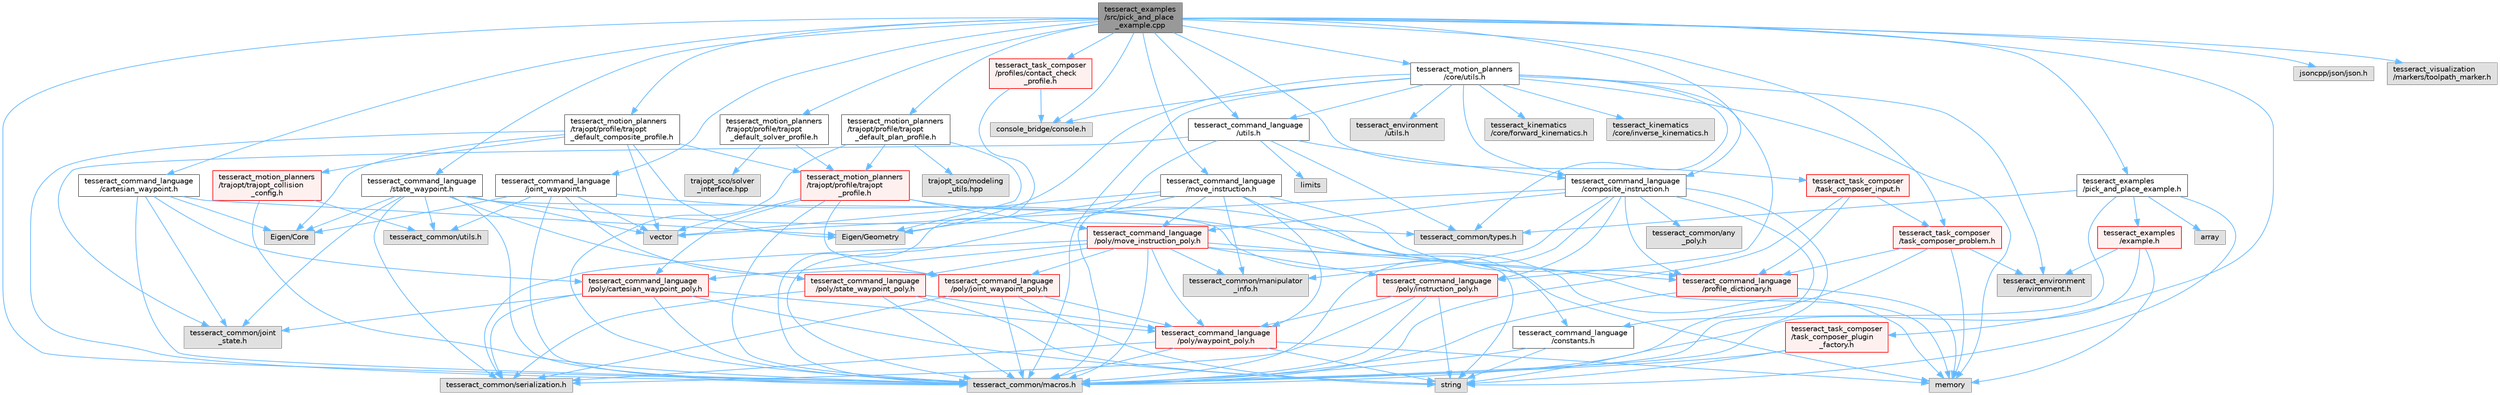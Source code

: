 digraph "tesseract_examples/src/pick_and_place_example.cpp"
{
 // LATEX_PDF_SIZE
  bgcolor="transparent";
  edge [fontname=Helvetica,fontsize=10,labelfontname=Helvetica,labelfontsize=10];
  node [fontname=Helvetica,fontsize=10,shape=box,height=0.2,width=0.4];
  Node1 [label="tesseract_examples\l/src/pick_and_place\l_example.cpp",height=0.2,width=0.4,color="gray40", fillcolor="grey60", style="filled", fontcolor="black",tooltip="Pick and place implementation."];
  Node1 -> Node2 [color="steelblue1",style="solid"];
  Node2 [label="tesseract_common/macros.h",height=0.2,width=0.4,color="grey60", fillcolor="#E0E0E0", style="filled",tooltip=" "];
  Node1 -> Node3 [color="steelblue1",style="solid"];
  Node3 [label="jsoncpp/json/json.h",height=0.2,width=0.4,color="grey60", fillcolor="#E0E0E0", style="filled",tooltip=" "];
  Node1 -> Node4 [color="steelblue1",style="solid"];
  Node4 [label="console_bridge/console.h",height=0.2,width=0.4,color="grey60", fillcolor="#E0E0E0", style="filled",tooltip=" "];
  Node1 -> Node5 [color="steelblue1",style="solid"];
  Node5 [label="tesseract_examples\l/pick_and_place_example.h",height=0.2,width=0.4,color="grey40", fillcolor="white", style="filled",URL="$d2/dab/pick__and__place__example_8h.html",tooltip="An example of a robot picking up a box and placing it on a shelf."];
  Node5 -> Node2 [color="steelblue1",style="solid"];
  Node5 -> Node6 [color="steelblue1",style="solid"];
  Node6 [label="string",height=0.2,width=0.4,color="grey60", fillcolor="#E0E0E0", style="filled",tooltip=" "];
  Node5 -> Node7 [color="steelblue1",style="solid"];
  Node7 [label="array",height=0.2,width=0.4,color="grey60", fillcolor="#E0E0E0", style="filled",tooltip=" "];
  Node5 -> Node8 [color="steelblue1",style="solid"];
  Node8 [label="tesseract_common/types.h",height=0.2,width=0.4,color="grey60", fillcolor="#E0E0E0", style="filled",tooltip=" "];
  Node5 -> Node9 [color="steelblue1",style="solid"];
  Node9 [label="tesseract_examples\l/example.h",height=0.2,width=0.4,color="red", fillcolor="#FFF0F0", style="filled",URL="$df/d24/example_8h.html",tooltip=" "];
  Node9 -> Node2 [color="steelblue1",style="solid"];
  Node9 -> Node10 [color="steelblue1",style="solid"];
  Node10 [label="memory",height=0.2,width=0.4,color="grey60", fillcolor="#E0E0E0", style="filled",tooltip=" "];
  Node9 -> Node11 [color="steelblue1",style="solid"];
  Node11 [label="tesseract_environment\l/environment.h",height=0.2,width=0.4,color="grey60", fillcolor="#E0E0E0", style="filled",tooltip=" "];
  Node1 -> Node13 [color="steelblue1",style="solid"];
  Node13 [label="tesseract_motion_planners\l/trajopt/profile/trajopt\l_default_plan_profile.h",height=0.2,width=0.4,color="grey40", fillcolor="white", style="filled",URL="$d9/da2/trajopt__default__plan__profile_8h.html",tooltip=" "];
  Node13 -> Node2 [color="steelblue1",style="solid"];
  Node13 -> Node14 [color="steelblue1",style="solid"];
  Node14 [label="trajopt_sco/modeling\l_utils.hpp",height=0.2,width=0.4,color="grey60", fillcolor="#E0E0E0", style="filled",tooltip=" "];
  Node13 -> Node15 [color="steelblue1",style="solid"];
  Node15 [label="Eigen/Geometry",height=0.2,width=0.4,color="grey60", fillcolor="#E0E0E0", style="filled",tooltip=" "];
  Node13 -> Node16 [color="steelblue1",style="solid"];
  Node16 [label="tesseract_motion_planners\l/trajopt/profile/trajopt\l_profile.h",height=0.2,width=0.4,color="red", fillcolor="#FFF0F0", style="filled",URL="$d4/d0d/trajopt__profile_8h.html",tooltip=" "];
  Node16 -> Node2 [color="steelblue1",style="solid"];
  Node16 -> Node18 [color="steelblue1",style="solid"];
  Node18 [label="vector",height=0.2,width=0.4,color="grey60", fillcolor="#E0E0E0", style="filled",tooltip=" "];
  Node16 -> Node10 [color="steelblue1",style="solid"];
  Node16 -> Node19 [color="steelblue1",style="solid"];
  Node19 [label="tesseract_command_language\l/poly/move_instruction_poly.h",height=0.2,width=0.4,color="red", fillcolor="#FFF0F0", style="filled",URL="$dc/df1/move__instruction__poly_8h.html",tooltip="The move instruction interface."];
  Node19 -> Node2 [color="steelblue1",style="solid"];
  Node19 -> Node6 [color="steelblue1",style="solid"];
  Node19 -> Node24 [color="steelblue1",style="solid"];
  Node24 [label="tesseract_command_language\l/poly/instruction_poly.h",height=0.2,width=0.4,color="red", fillcolor="#FFF0F0", style="filled",URL="$d1/db1/instruction__poly_8h.html",tooltip=" "];
  Node24 -> Node2 [color="steelblue1",style="solid"];
  Node24 -> Node6 [color="steelblue1",style="solid"];
  Node24 -> Node25 [color="steelblue1",style="solid"];
  Node25 [label="tesseract_command_language\l/poly/waypoint_poly.h",height=0.2,width=0.4,color="red", fillcolor="#FFF0F0", style="filled",URL="$d3/dc4/waypoint__poly_8h.html",tooltip=" "];
  Node25 -> Node2 [color="steelblue1",style="solid"];
  Node25 -> Node10 [color="steelblue1",style="solid"];
  Node25 -> Node6 [color="steelblue1",style="solid"];
  Node25 -> Node27 [color="steelblue1",style="solid"];
  Node27 [label="tesseract_common/serialization.h",height=0.2,width=0.4,color="grey60", fillcolor="#E0E0E0", style="filled",tooltip=" "];
  Node24 -> Node27 [color="steelblue1",style="solid"];
  Node19 -> Node29 [color="steelblue1",style="solid"];
  Node29 [label="tesseract_command_language\l/poly/cartesian_waypoint_poly.h",height=0.2,width=0.4,color="red", fillcolor="#FFF0F0", style="filled",URL="$d7/df9/cartesian__waypoint__poly_8h.html",tooltip="The cartesian waypoint interface."];
  Node29 -> Node2 [color="steelblue1",style="solid"];
  Node29 -> Node6 [color="steelblue1",style="solid"];
  Node29 -> Node25 [color="steelblue1",style="solid"];
  Node29 -> Node30 [color="steelblue1",style="solid"];
  Node30 [label="tesseract_common/joint\l_state.h",height=0.2,width=0.4,color="grey60", fillcolor="#E0E0E0", style="filled",tooltip=" "];
  Node29 -> Node27 [color="steelblue1",style="solid"];
  Node19 -> Node31 [color="steelblue1",style="solid"];
  Node31 [label="tesseract_command_language\l/poly/joint_waypoint_poly.h",height=0.2,width=0.4,color="red", fillcolor="#FFF0F0", style="filled",URL="$d1/d66/joint__waypoint__poly_8h.html",tooltip="The joint waypoint interface."];
  Node31 -> Node2 [color="steelblue1",style="solid"];
  Node31 -> Node6 [color="steelblue1",style="solid"];
  Node31 -> Node25 [color="steelblue1",style="solid"];
  Node31 -> Node27 [color="steelblue1",style="solid"];
  Node19 -> Node32 [color="steelblue1",style="solid"];
  Node32 [label="tesseract_command_language\l/poly/state_waypoint_poly.h",height=0.2,width=0.4,color="red", fillcolor="#FFF0F0", style="filled",URL="$d7/d22/state__waypoint__poly_8h.html",tooltip="The state waypoint interface."];
  Node32 -> Node2 [color="steelblue1",style="solid"];
  Node32 -> Node6 [color="steelblue1",style="solid"];
  Node32 -> Node25 [color="steelblue1",style="solid"];
  Node32 -> Node27 [color="steelblue1",style="solid"];
  Node19 -> Node25 [color="steelblue1",style="solid"];
  Node19 -> Node33 [color="steelblue1",style="solid"];
  Node33 [label="tesseract_command_language\l/profile_dictionary.h",height=0.2,width=0.4,color="red", fillcolor="#FFF0F0", style="filled",URL="$dd/dd6/profile__dictionary_8h.html",tooltip="This is a profile dictionary for storing all profiles."];
  Node33 -> Node2 [color="steelblue1",style="solid"];
  Node33 -> Node10 [color="steelblue1",style="solid"];
  Node19 -> Node39 [color="steelblue1",style="solid"];
  Node39 [label="tesseract_common/manipulator\l_info.h",height=0.2,width=0.4,color="grey60", fillcolor="#E0E0E0", style="filled",tooltip=" "];
  Node19 -> Node27 [color="steelblue1",style="solid"];
  Node16 -> Node29 [color="steelblue1",style="solid"];
  Node16 -> Node31 [color="steelblue1",style="solid"];
  Node1 -> Node40 [color="steelblue1",style="solid"];
  Node40 [label="tesseract_motion_planners\l/trajopt/profile/trajopt\l_default_composite_profile.h",height=0.2,width=0.4,color="grey40", fillcolor="white", style="filled",URL="$d8/d8f/trajopt__default__composite__profile_8h.html",tooltip=" "];
  Node40 -> Node2 [color="steelblue1",style="solid"];
  Node40 -> Node18 [color="steelblue1",style="solid"];
  Node40 -> Node15 [color="steelblue1",style="solid"];
  Node40 -> Node41 [color="steelblue1",style="solid"];
  Node41 [label="Eigen/Core",height=0.2,width=0.4,color="grey60", fillcolor="#E0E0E0", style="filled",tooltip=" "];
  Node40 -> Node42 [color="steelblue1",style="solid"];
  Node42 [label="tesseract_motion_planners\l/trajopt/trajopt_collision\l_config.h",height=0.2,width=0.4,color="red", fillcolor="#FFF0F0", style="filled",URL="$d5/d5d/trajopt__collision__config_8h.html",tooltip="TrajOpt collision configuration settings."];
  Node42 -> Node2 [color="steelblue1",style="solid"];
  Node42 -> Node45 [color="steelblue1",style="solid"];
  Node45 [label="tesseract_common/utils.h",height=0.2,width=0.4,color="grey60", fillcolor="#E0E0E0", style="filled",tooltip=" "];
  Node40 -> Node16 [color="steelblue1",style="solid"];
  Node1 -> Node46 [color="steelblue1",style="solid"];
  Node46 [label="tesseract_motion_planners\l/trajopt/profile/trajopt\l_default_solver_profile.h",height=0.2,width=0.4,color="grey40", fillcolor="white", style="filled",URL="$d9/d4c/trajopt__default__solver__profile_8h.html",tooltip=" "];
  Node46 -> Node16 [color="steelblue1",style="solid"];
  Node46 -> Node47 [color="steelblue1",style="solid"];
  Node47 [label="trajopt_sco/solver\l_interface.hpp",height=0.2,width=0.4,color="grey60", fillcolor="#E0E0E0", style="filled",tooltip=" "];
  Node1 -> Node48 [color="steelblue1",style="solid"];
  Node48 [label="tesseract_motion_planners\l/core/utils.h",height=0.2,width=0.4,color="grey40", fillcolor="white", style="filled",URL="$d9/d8b/tesseract__motion__planners_2core_2include_2tesseract__motion__planners_2core_2utils_8h.html",tooltip="Planner utility functions."];
  Node48 -> Node2 [color="steelblue1",style="solid"];
  Node48 -> Node15 [color="steelblue1",style="solid"];
  Node48 -> Node10 [color="steelblue1",style="solid"];
  Node48 -> Node4 [color="steelblue1",style="solid"];
  Node48 -> Node11 [color="steelblue1",style="solid"];
  Node48 -> Node49 [color="steelblue1",style="solid"];
  Node49 [label="tesseract_environment\l/utils.h",height=0.2,width=0.4,color="grey60", fillcolor="#E0E0E0", style="filled",tooltip=" "];
  Node48 -> Node50 [color="steelblue1",style="solid"];
  Node50 [label="tesseract_kinematics\l/core/forward_kinematics.h",height=0.2,width=0.4,color="grey60", fillcolor="#E0E0E0", style="filled",tooltip=" "];
  Node48 -> Node51 [color="steelblue1",style="solid"];
  Node51 [label="tesseract_kinematics\l/core/inverse_kinematics.h",height=0.2,width=0.4,color="grey60", fillcolor="#E0E0E0", style="filled",tooltip=" "];
  Node48 -> Node24 [color="steelblue1",style="solid"];
  Node48 -> Node52 [color="steelblue1",style="solid"];
  Node52 [label="tesseract_command_language\l/composite_instruction.h",height=0.2,width=0.4,color="grey40", fillcolor="white", style="filled",URL="$d5/df7/composite__instruction_8h.html",tooltip=" "];
  Node52 -> Node2 [color="steelblue1",style="solid"];
  Node52 -> Node18 [color="steelblue1",style="solid"];
  Node52 -> Node6 [color="steelblue1",style="solid"];
  Node52 -> Node24 [color="steelblue1",style="solid"];
  Node52 -> Node19 [color="steelblue1",style="solid"];
  Node52 -> Node53 [color="steelblue1",style="solid"];
  Node53 [label="tesseract_command_language\l/constants.h",height=0.2,width=0.4,color="grey40", fillcolor="white", style="filled",URL="$d2/d6f/constants_8h.html",tooltip="Containst Tesseract Command Language constants."];
  Node53 -> Node2 [color="steelblue1",style="solid"];
  Node53 -> Node6 [color="steelblue1",style="solid"];
  Node52 -> Node33 [color="steelblue1",style="solid"];
  Node52 -> Node39 [color="steelblue1",style="solid"];
  Node52 -> Node54 [color="steelblue1",style="solid"];
  Node54 [label="tesseract_common/any\l_poly.h",height=0.2,width=0.4,color="grey60", fillcolor="#E0E0E0", style="filled",tooltip=" "];
  Node48 -> Node55 [color="steelblue1",style="solid"];
  Node55 [label="tesseract_command_language\l/utils.h",height=0.2,width=0.4,color="grey40", fillcolor="white", style="filled",URL="$d6/d75/tesseract__command__language_2include_2tesseract__command__language_2utils_8h.html",tooltip=" "];
  Node55 -> Node2 [color="steelblue1",style="solid"];
  Node55 -> Node56 [color="steelblue1",style="solid"];
  Node56 [label="limits",height=0.2,width=0.4,color="grey60", fillcolor="#E0E0E0", style="filled",tooltip=" "];
  Node55 -> Node52 [color="steelblue1",style="solid"];
  Node55 -> Node30 [color="steelblue1",style="solid"];
  Node55 -> Node8 [color="steelblue1",style="solid"];
  Node48 -> Node8 [color="steelblue1",style="solid"];
  Node1 -> Node52 [color="steelblue1",style="solid"];
  Node1 -> Node57 [color="steelblue1",style="solid"];
  Node57 [label="tesseract_command_language\l/state_waypoint.h",height=0.2,width=0.4,color="grey40", fillcolor="white", style="filled",URL="$d1/d10/state__waypoint_8h.html",tooltip=" "];
  Node57 -> Node2 [color="steelblue1",style="solid"];
  Node57 -> Node41 [color="steelblue1",style="solid"];
  Node57 -> Node10 [color="steelblue1",style="solid"];
  Node57 -> Node18 [color="steelblue1",style="solid"];
  Node57 -> Node32 [color="steelblue1",style="solid"];
  Node57 -> Node30 [color="steelblue1",style="solid"];
  Node57 -> Node45 [color="steelblue1",style="solid"];
  Node57 -> Node8 [color="steelblue1",style="solid"];
  Node57 -> Node27 [color="steelblue1",style="solid"];
  Node1 -> Node58 [color="steelblue1",style="solid"];
  Node58 [label="tesseract_command_language\l/cartesian_waypoint.h",height=0.2,width=0.4,color="grey40", fillcolor="white", style="filled",URL="$d3/d18/cartesian__waypoint_8h.html",tooltip=" "];
  Node58 -> Node2 [color="steelblue1",style="solid"];
  Node58 -> Node41 [color="steelblue1",style="solid"];
  Node58 -> Node15 [color="steelblue1",style="solid"];
  Node58 -> Node29 [color="steelblue1",style="solid"];
  Node58 -> Node30 [color="steelblue1",style="solid"];
  Node1 -> Node59 [color="steelblue1",style="solid"];
  Node59 [label="tesseract_command_language\l/joint_waypoint.h",height=0.2,width=0.4,color="grey40", fillcolor="white", style="filled",URL="$d7/d1f/joint__waypoint_8h.html",tooltip=" "];
  Node59 -> Node2 [color="steelblue1",style="solid"];
  Node59 -> Node41 [color="steelblue1",style="solid"];
  Node59 -> Node10 [color="steelblue1",style="solid"];
  Node59 -> Node18 [color="steelblue1",style="solid"];
  Node59 -> Node31 [color="steelblue1",style="solid"];
  Node59 -> Node45 [color="steelblue1",style="solid"];
  Node1 -> Node60 [color="steelblue1",style="solid"];
  Node60 [label="tesseract_command_language\l/move_instruction.h",height=0.2,width=0.4,color="grey40", fillcolor="white", style="filled",URL="$da/d74/move__instruction_8h.html",tooltip=" "];
  Node60 -> Node2 [color="steelblue1",style="solid"];
  Node60 -> Node18 [color="steelblue1",style="solid"];
  Node60 -> Node15 [color="steelblue1",style="solid"];
  Node60 -> Node19 [color="steelblue1",style="solid"];
  Node60 -> Node25 [color="steelblue1",style="solid"];
  Node60 -> Node53 [color="steelblue1",style="solid"];
  Node60 -> Node33 [color="steelblue1",style="solid"];
  Node60 -> Node39 [color="steelblue1",style="solid"];
  Node1 -> Node55 [color="steelblue1",style="solid"];
  Node1 -> Node61 [color="steelblue1",style="solid"];
  Node61 [label="tesseract_task_composer\l/task_composer_problem.h",height=0.2,width=0.4,color="red", fillcolor="#FFF0F0", style="filled",URL="$d7/d6d/task__composer__problem_8h.html",tooltip="A task composer server problem."];
  Node61 -> Node2 [color="steelblue1",style="solid"];
  Node61 -> Node10 [color="steelblue1",style="solid"];
  Node61 -> Node11 [color="steelblue1",style="solid"];
  Node61 -> Node33 [color="steelblue1",style="solid"];
  Node1 -> Node63 [color="steelblue1",style="solid"];
  Node63 [label="tesseract_task_composer\l/task_composer_input.h",height=0.2,width=0.4,color="red", fillcolor="#FFF0F0", style="filled",URL="$db/ddf/task__composer__input_8h.html",tooltip="The input data structure to the pipeline."];
  Node63 -> Node2 [color="steelblue1",style="solid"];
  Node63 -> Node33 [color="steelblue1",style="solid"];
  Node63 -> Node61 [color="steelblue1",style="solid"];
  Node1 -> Node67 [color="steelblue1",style="solid"];
  Node67 [label="tesseract_task_composer\l/task_composer_plugin\l_factory.h",height=0.2,width=0.4,color="red", fillcolor="#FFF0F0", style="filled",URL="$da/d42/task__composer__plugin__factory_8h.html",tooltip="A plugin factory for producing a task composer."];
  Node67 -> Node2 [color="steelblue1",style="solid"];
  Node67 -> Node6 [color="steelblue1",style="solid"];
  Node1 -> Node77 [color="steelblue1",style="solid"];
  Node77 [label="tesseract_task_composer\l/profiles/contact_check\l_profile.h",height=0.2,width=0.4,color="red", fillcolor="#FFF0F0", style="filled",URL="$d2/d53/contact__check__profile_8h.html",tooltip="Contact check trajectory profile."];
  Node77 -> Node2 [color="steelblue1",style="solid"];
  Node77 -> Node4 [color="steelblue1",style="solid"];
  Node1 -> Node79 [color="steelblue1",style="solid"];
  Node79 [label="tesseract_visualization\l/markers/toolpath_marker.h",height=0.2,width=0.4,color="grey60", fillcolor="#E0E0E0", style="filled",tooltip=" "];
}
